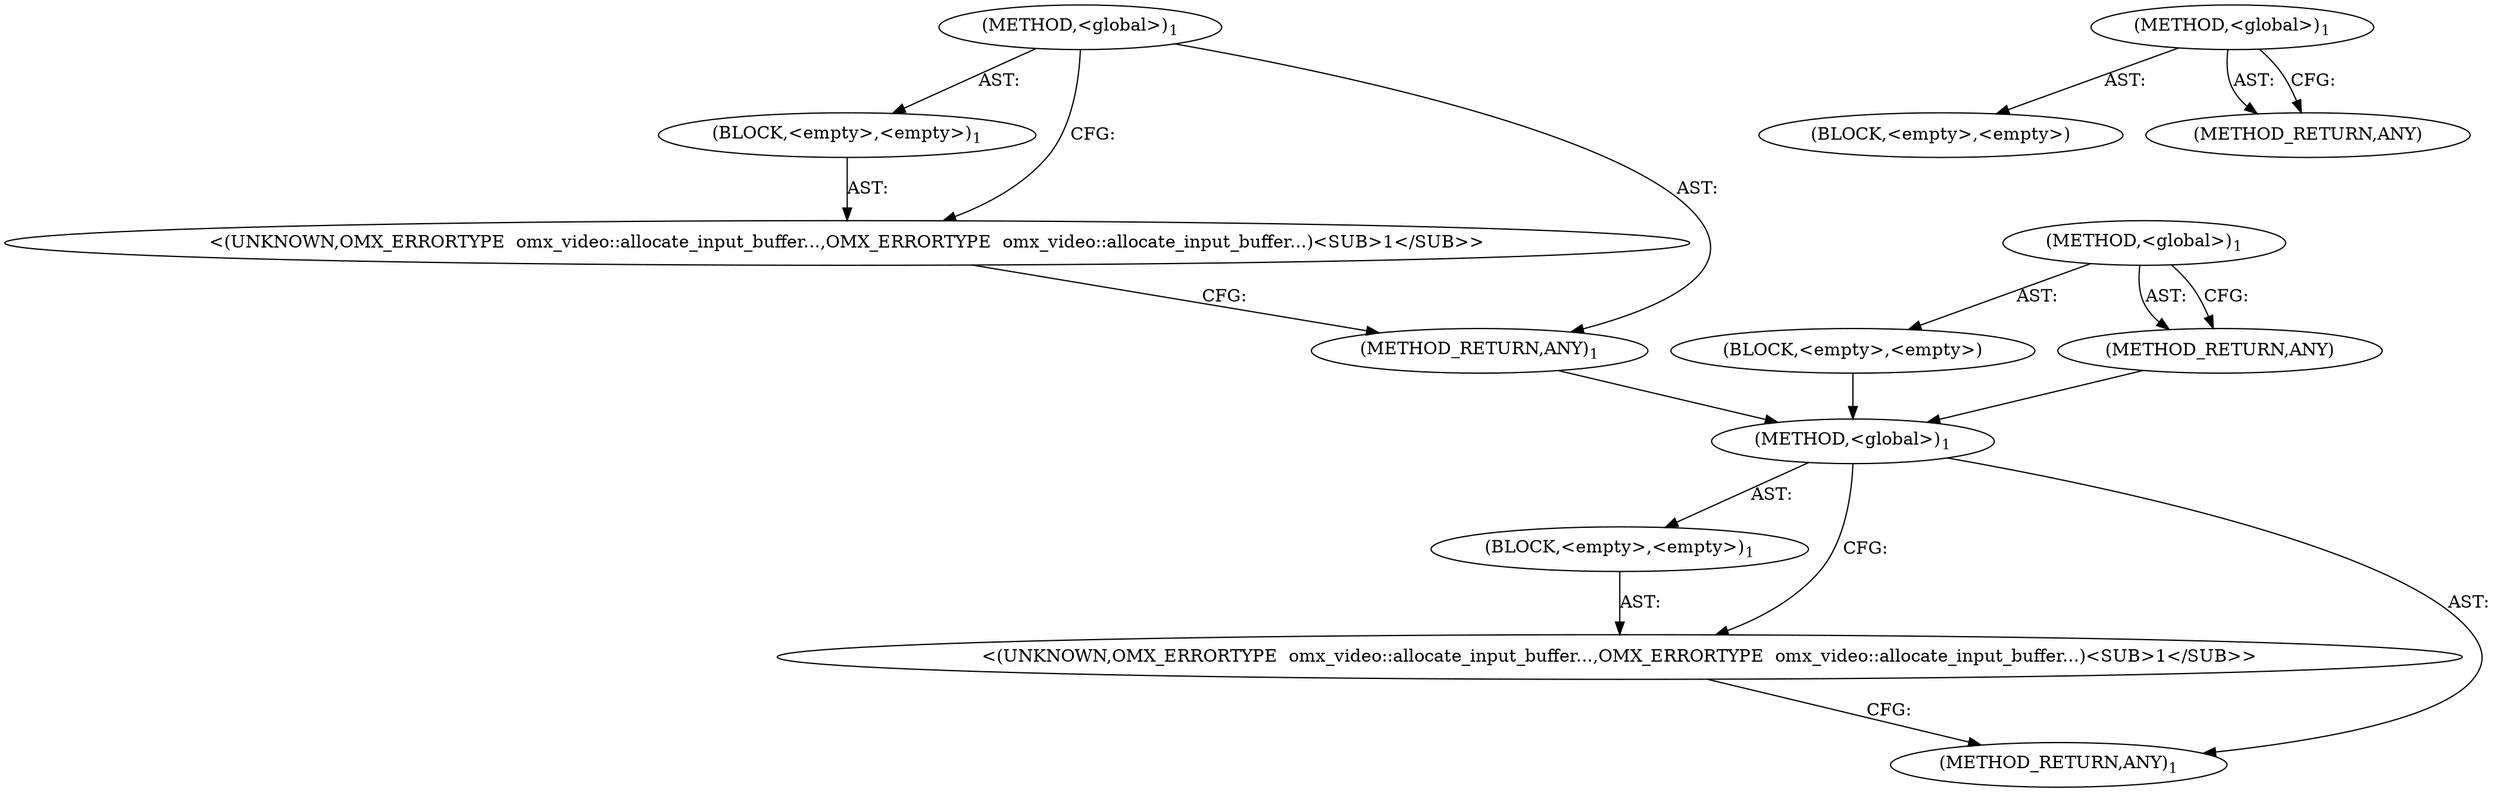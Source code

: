 digraph "&lt;global&gt;" {
vulnerable_6 [label=<(METHOD,&lt;global&gt;)<SUB>1</SUB>>];
vulnerable_7 [label=<(BLOCK,&lt;empty&gt;,&lt;empty&gt;)<SUB>1</SUB>>];
vulnerable_8 [label="<(UNKNOWN,OMX_ERRORTYPE  omx_video::allocate_input_buffer...,OMX_ERRORTYPE  omx_video::allocate_input_buffer...)<SUB>1</SUB>>"];
vulnerable_9 [label=<(METHOD_RETURN,ANY)<SUB>1</SUB>>];
vulnerable_14 [label=<(METHOD,&lt;global&gt;)<SUB>1</SUB>>];
vulnerable_15 [label=<(BLOCK,&lt;empty&gt;,&lt;empty&gt;)>];
vulnerable_16 [label=<(METHOD_RETURN,ANY)>];
fixed_6 [label=<(METHOD,&lt;global&gt;)<SUB>1</SUB>>];
fixed_7 [label=<(BLOCK,&lt;empty&gt;,&lt;empty&gt;)<SUB>1</SUB>>];
fixed_8 [label="<(UNKNOWN,OMX_ERRORTYPE  omx_video::allocate_input_buffer...,OMX_ERRORTYPE  omx_video::allocate_input_buffer...)<SUB>1</SUB>>"];
fixed_9 [label=<(METHOD_RETURN,ANY)<SUB>1</SUB>>];
fixed_14 [label=<(METHOD,&lt;global&gt;)<SUB>1</SUB>>];
fixed_15 [label=<(BLOCK,&lt;empty&gt;,&lt;empty&gt;)>];
fixed_16 [label=<(METHOD_RETURN,ANY)>];
vulnerable_6 -> vulnerable_7  [key=0, label="AST: "];
vulnerable_6 -> vulnerable_9  [key=0, label="AST: "];
vulnerable_6 -> vulnerable_8  [key=0, label="CFG: "];
vulnerable_7 -> vulnerable_8  [key=0, label="AST: "];
vulnerable_8 -> vulnerable_9  [key=0, label="CFG: "];
vulnerable_14 -> vulnerable_15  [key=0, label="AST: "];
vulnerable_14 -> vulnerable_16  [key=0, label="AST: "];
vulnerable_14 -> vulnerable_16  [key=1, label="CFG: "];
fixed_6 -> fixed_7  [key=0, label="AST: "];
fixed_6 -> fixed_9  [key=0, label="AST: "];
fixed_6 -> fixed_8  [key=0, label="CFG: "];
fixed_7 -> fixed_8  [key=0, label="AST: "];
fixed_8 -> fixed_9  [key=0, label="CFG: "];
fixed_9 -> vulnerable_6  [key=0];
fixed_14 -> fixed_15  [key=0, label="AST: "];
fixed_14 -> fixed_16  [key=0, label="AST: "];
fixed_14 -> fixed_16  [key=1, label="CFG: "];
fixed_15 -> vulnerable_6  [key=0];
fixed_16 -> vulnerable_6  [key=0];
}
